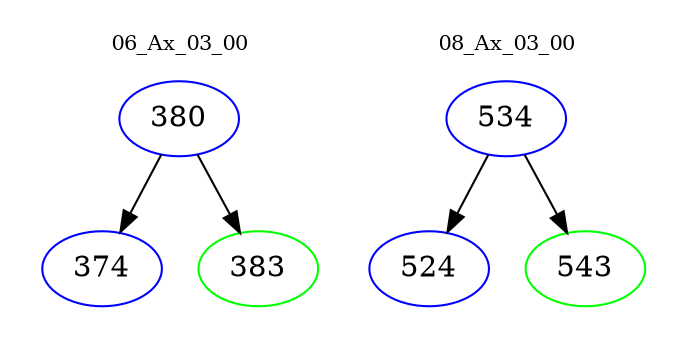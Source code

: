 digraph{
subgraph cluster_0 {
color = white
label = "06_Ax_03_00";
fontsize=10;
T0_380 [label="380", color="blue"]
T0_380 -> T0_374 [color="black"]
T0_374 [label="374", color="blue"]
T0_380 -> T0_383 [color="black"]
T0_383 [label="383", color="green"]
}
subgraph cluster_1 {
color = white
label = "08_Ax_03_00";
fontsize=10;
T1_534 [label="534", color="blue"]
T1_534 -> T1_524 [color="black"]
T1_524 [label="524", color="blue"]
T1_534 -> T1_543 [color="black"]
T1_543 [label="543", color="green"]
}
}

